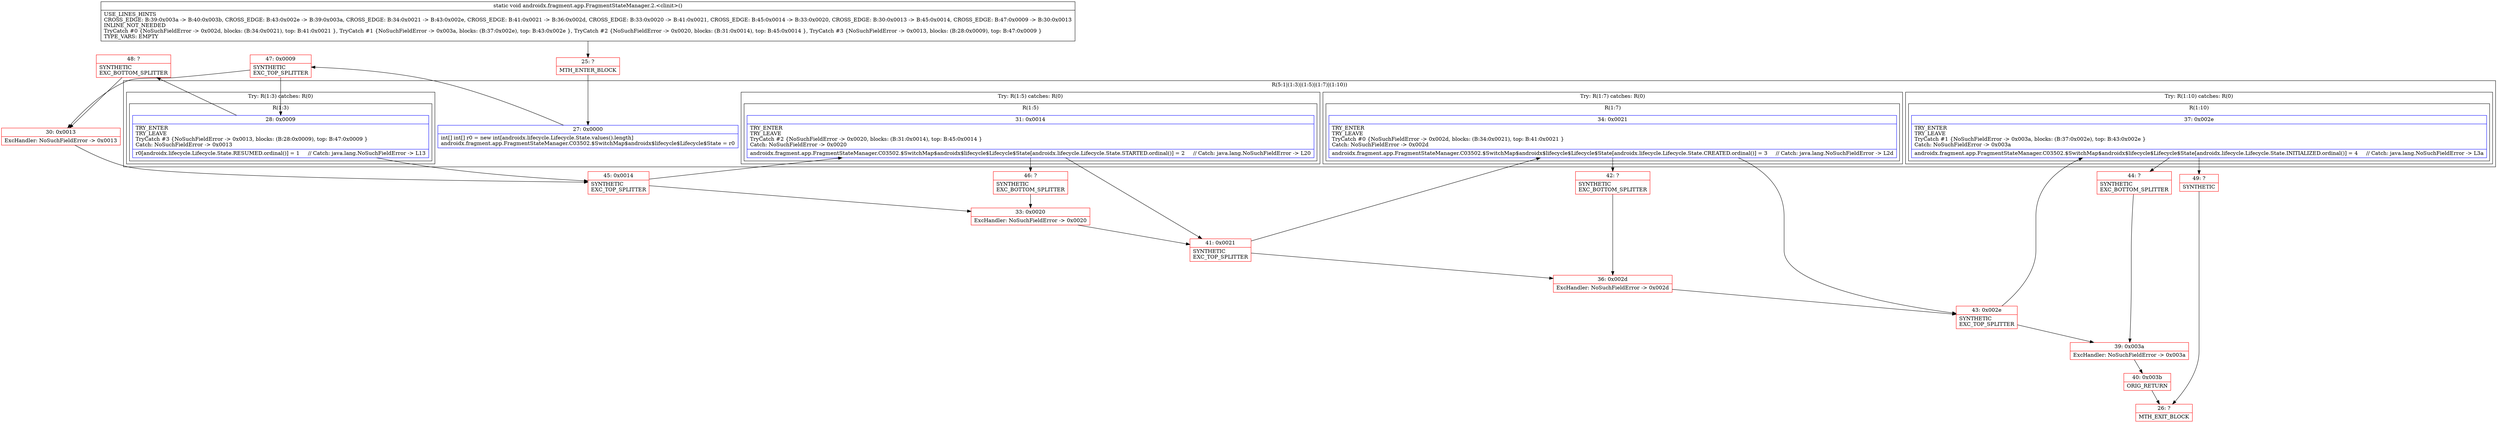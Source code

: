 digraph "CFG forandroidx.fragment.app.FragmentStateManager.2.\<clinit\>()V" {
subgraph cluster_Region_560582990 {
label = "R(5:1|(1:3)|(1:5)|(1:7)|(1:10))";
node [shape=record,color=blue];
Node_27 [shape=record,label="{27\:\ 0x0000|int[] int[] r0 = new int[androidx.lifecycle.Lifecycle.State.values().length]\landroidx.fragment.app.FragmentStateManager.C03502.$SwitchMap$androidx$lifecycle$Lifecycle$State = r0\l}"];
subgraph cluster_TryCatchRegion_956951707 {
label = "Try: R(1:3) catches: R(0)";
node [shape=record,color=blue];
subgraph cluster_Region_79376394 {
label = "R(1:3)";
node [shape=record,color=blue];
Node_28 [shape=record,label="{28\:\ 0x0009|TRY_ENTER\lTRY_LEAVE\lTryCatch #3 \{NoSuchFieldError \-\> 0x0013, blocks: (B:28:0x0009), top: B:47:0x0009 \}\lCatch: NoSuchFieldError \-\> 0x0013\l|r0[androidx.lifecycle.Lifecycle.State.RESUMED.ordinal()] = 1     \/\/ Catch: java.lang.NoSuchFieldError \-\> L13\l}"];
}
subgraph cluster_Region_959185079 {
label = "R(0) | ExcHandler: NoSuchFieldError \-\> 0x0013\l";
node [shape=record,color=blue];
}
}
subgraph cluster_TryCatchRegion_1349264072 {
label = "Try: R(1:5) catches: R(0)";
node [shape=record,color=blue];
subgraph cluster_Region_624832581 {
label = "R(1:5)";
node [shape=record,color=blue];
Node_31 [shape=record,label="{31\:\ 0x0014|TRY_ENTER\lTRY_LEAVE\lTryCatch #2 \{NoSuchFieldError \-\> 0x0020, blocks: (B:31:0x0014), top: B:45:0x0014 \}\lCatch: NoSuchFieldError \-\> 0x0020\l|androidx.fragment.app.FragmentStateManager.C03502.$SwitchMap$androidx$lifecycle$Lifecycle$State[androidx.lifecycle.Lifecycle.State.STARTED.ordinal()] = 2     \/\/ Catch: java.lang.NoSuchFieldError \-\> L20\l}"];
}
subgraph cluster_Region_1394965837 {
label = "R(0) | ExcHandler: NoSuchFieldError \-\> 0x0020\l";
node [shape=record,color=blue];
}
}
subgraph cluster_TryCatchRegion_173405734 {
label = "Try: R(1:7) catches: R(0)";
node [shape=record,color=blue];
subgraph cluster_Region_991887302 {
label = "R(1:7)";
node [shape=record,color=blue];
Node_34 [shape=record,label="{34\:\ 0x0021|TRY_ENTER\lTRY_LEAVE\lTryCatch #0 \{NoSuchFieldError \-\> 0x002d, blocks: (B:34:0x0021), top: B:41:0x0021 \}\lCatch: NoSuchFieldError \-\> 0x002d\l|androidx.fragment.app.FragmentStateManager.C03502.$SwitchMap$androidx$lifecycle$Lifecycle$State[androidx.lifecycle.Lifecycle.State.CREATED.ordinal()] = 3     \/\/ Catch: java.lang.NoSuchFieldError \-\> L2d\l}"];
}
subgraph cluster_Region_1878412536 {
label = "R(0) | ExcHandler: NoSuchFieldError \-\> 0x002d\l";
node [shape=record,color=blue];
}
}
subgraph cluster_TryCatchRegion_398560094 {
label = "Try: R(1:10) catches: R(0)";
node [shape=record,color=blue];
subgraph cluster_Region_838904646 {
label = "R(1:10)";
node [shape=record,color=blue];
Node_37 [shape=record,label="{37\:\ 0x002e|TRY_ENTER\lTRY_LEAVE\lTryCatch #1 \{NoSuchFieldError \-\> 0x003a, blocks: (B:37:0x002e), top: B:43:0x002e \}\lCatch: NoSuchFieldError \-\> 0x003a\l|androidx.fragment.app.FragmentStateManager.C03502.$SwitchMap$androidx$lifecycle$Lifecycle$State[androidx.lifecycle.Lifecycle.State.INITIALIZED.ordinal()] = 4     \/\/ Catch: java.lang.NoSuchFieldError \-\> L3a\l}"];
}
subgraph cluster_Region_2125234703 {
label = "R(0) | ExcHandler: NoSuchFieldError \-\> 0x003a\l";
node [shape=record,color=blue];
}
}
}
subgraph cluster_Region_959185079 {
label = "R(0) | ExcHandler: NoSuchFieldError \-\> 0x0013\l";
node [shape=record,color=blue];
}
subgraph cluster_Region_1394965837 {
label = "R(0) | ExcHandler: NoSuchFieldError \-\> 0x0020\l";
node [shape=record,color=blue];
}
subgraph cluster_Region_1878412536 {
label = "R(0) | ExcHandler: NoSuchFieldError \-\> 0x002d\l";
node [shape=record,color=blue];
}
subgraph cluster_Region_2125234703 {
label = "R(0) | ExcHandler: NoSuchFieldError \-\> 0x003a\l";
node [shape=record,color=blue];
}
Node_25 [shape=record,color=red,label="{25\:\ ?|MTH_ENTER_BLOCK\l}"];
Node_47 [shape=record,color=red,label="{47\:\ 0x0009|SYNTHETIC\lEXC_TOP_SPLITTER\l}"];
Node_45 [shape=record,color=red,label="{45\:\ 0x0014|SYNTHETIC\lEXC_TOP_SPLITTER\l}"];
Node_41 [shape=record,color=red,label="{41\:\ 0x0021|SYNTHETIC\lEXC_TOP_SPLITTER\l}"];
Node_42 [shape=record,color=red,label="{42\:\ ?|SYNTHETIC\lEXC_BOTTOM_SPLITTER\l}"];
Node_43 [shape=record,color=red,label="{43\:\ 0x002e|SYNTHETIC\lEXC_TOP_SPLITTER\l}"];
Node_44 [shape=record,color=red,label="{44\:\ ?|SYNTHETIC\lEXC_BOTTOM_SPLITTER\l}"];
Node_49 [shape=record,color=red,label="{49\:\ ?|SYNTHETIC\l}"];
Node_26 [shape=record,color=red,label="{26\:\ ?|MTH_EXIT_BLOCK\l}"];
Node_39 [shape=record,color=red,label="{39\:\ 0x003a|ExcHandler: NoSuchFieldError \-\> 0x003a\l}"];
Node_40 [shape=record,color=red,label="{40\:\ 0x003b|ORIG_RETURN\l}"];
Node_36 [shape=record,color=red,label="{36\:\ 0x002d|ExcHandler: NoSuchFieldError \-\> 0x002d\l}"];
Node_46 [shape=record,color=red,label="{46\:\ ?|SYNTHETIC\lEXC_BOTTOM_SPLITTER\l}"];
Node_33 [shape=record,color=red,label="{33\:\ 0x0020|ExcHandler: NoSuchFieldError \-\> 0x0020\l}"];
Node_48 [shape=record,color=red,label="{48\:\ ?|SYNTHETIC\lEXC_BOTTOM_SPLITTER\l}"];
Node_30 [shape=record,color=red,label="{30\:\ 0x0013|ExcHandler: NoSuchFieldError \-\> 0x0013\l}"];
MethodNode[shape=record,label="{static void androidx.fragment.app.FragmentStateManager.2.\<clinit\>()  | USE_LINES_HINTS\lCROSS_EDGE: B:39:0x003a \-\> B:40:0x003b, CROSS_EDGE: B:43:0x002e \-\> B:39:0x003a, CROSS_EDGE: B:34:0x0021 \-\> B:43:0x002e, CROSS_EDGE: B:41:0x0021 \-\> B:36:0x002d, CROSS_EDGE: B:33:0x0020 \-\> B:41:0x0021, CROSS_EDGE: B:45:0x0014 \-\> B:33:0x0020, CROSS_EDGE: B:30:0x0013 \-\> B:45:0x0014, CROSS_EDGE: B:47:0x0009 \-\> B:30:0x0013\lINLINE_NOT_NEEDED\lTryCatch #0 \{NoSuchFieldError \-\> 0x002d, blocks: (B:34:0x0021), top: B:41:0x0021 \}, TryCatch #1 \{NoSuchFieldError \-\> 0x003a, blocks: (B:37:0x002e), top: B:43:0x002e \}, TryCatch #2 \{NoSuchFieldError \-\> 0x0020, blocks: (B:31:0x0014), top: B:45:0x0014 \}, TryCatch #3 \{NoSuchFieldError \-\> 0x0013, blocks: (B:28:0x0009), top: B:47:0x0009 \}\lTYPE_VARS: EMPTY\l}"];
MethodNode -> Node_25;Node_27 -> Node_47;
Node_28 -> Node_45;
Node_28 -> Node_48;
Node_31 -> Node_41;
Node_31 -> Node_46;
Node_34 -> Node_42;
Node_34 -> Node_43;
Node_37 -> Node_44;
Node_37 -> Node_49;
Node_25 -> Node_27;
Node_47 -> Node_28;
Node_47 -> Node_30;
Node_45 -> Node_31;
Node_45 -> Node_33;
Node_41 -> Node_34;
Node_41 -> Node_36;
Node_42 -> Node_36;
Node_43 -> Node_37;
Node_43 -> Node_39;
Node_44 -> Node_39;
Node_49 -> Node_26;
Node_39 -> Node_40;
Node_40 -> Node_26;
Node_36 -> Node_43;
Node_46 -> Node_33;
Node_33 -> Node_41;
Node_48 -> Node_30;
Node_30 -> Node_45;
}

